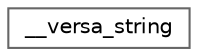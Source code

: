 digraph "Graphical Class Hierarchy"
{
 // LATEX_PDF_SIZE
  bgcolor="transparent";
  edge [fontname=Helvetica,fontsize=10,labelfontname=Helvetica,labelfontsize=10];
  node [fontname=Helvetica,fontsize=10,shape=box,height=0.2,width=0.4];
  rankdir="LR";
  Node0 [id="Node000000",label="__versa_string",height=0.2,width=0.4,color="grey40", fillcolor="white", style="filled",URL="$class____versa__string.html",tooltip=" "];
}
